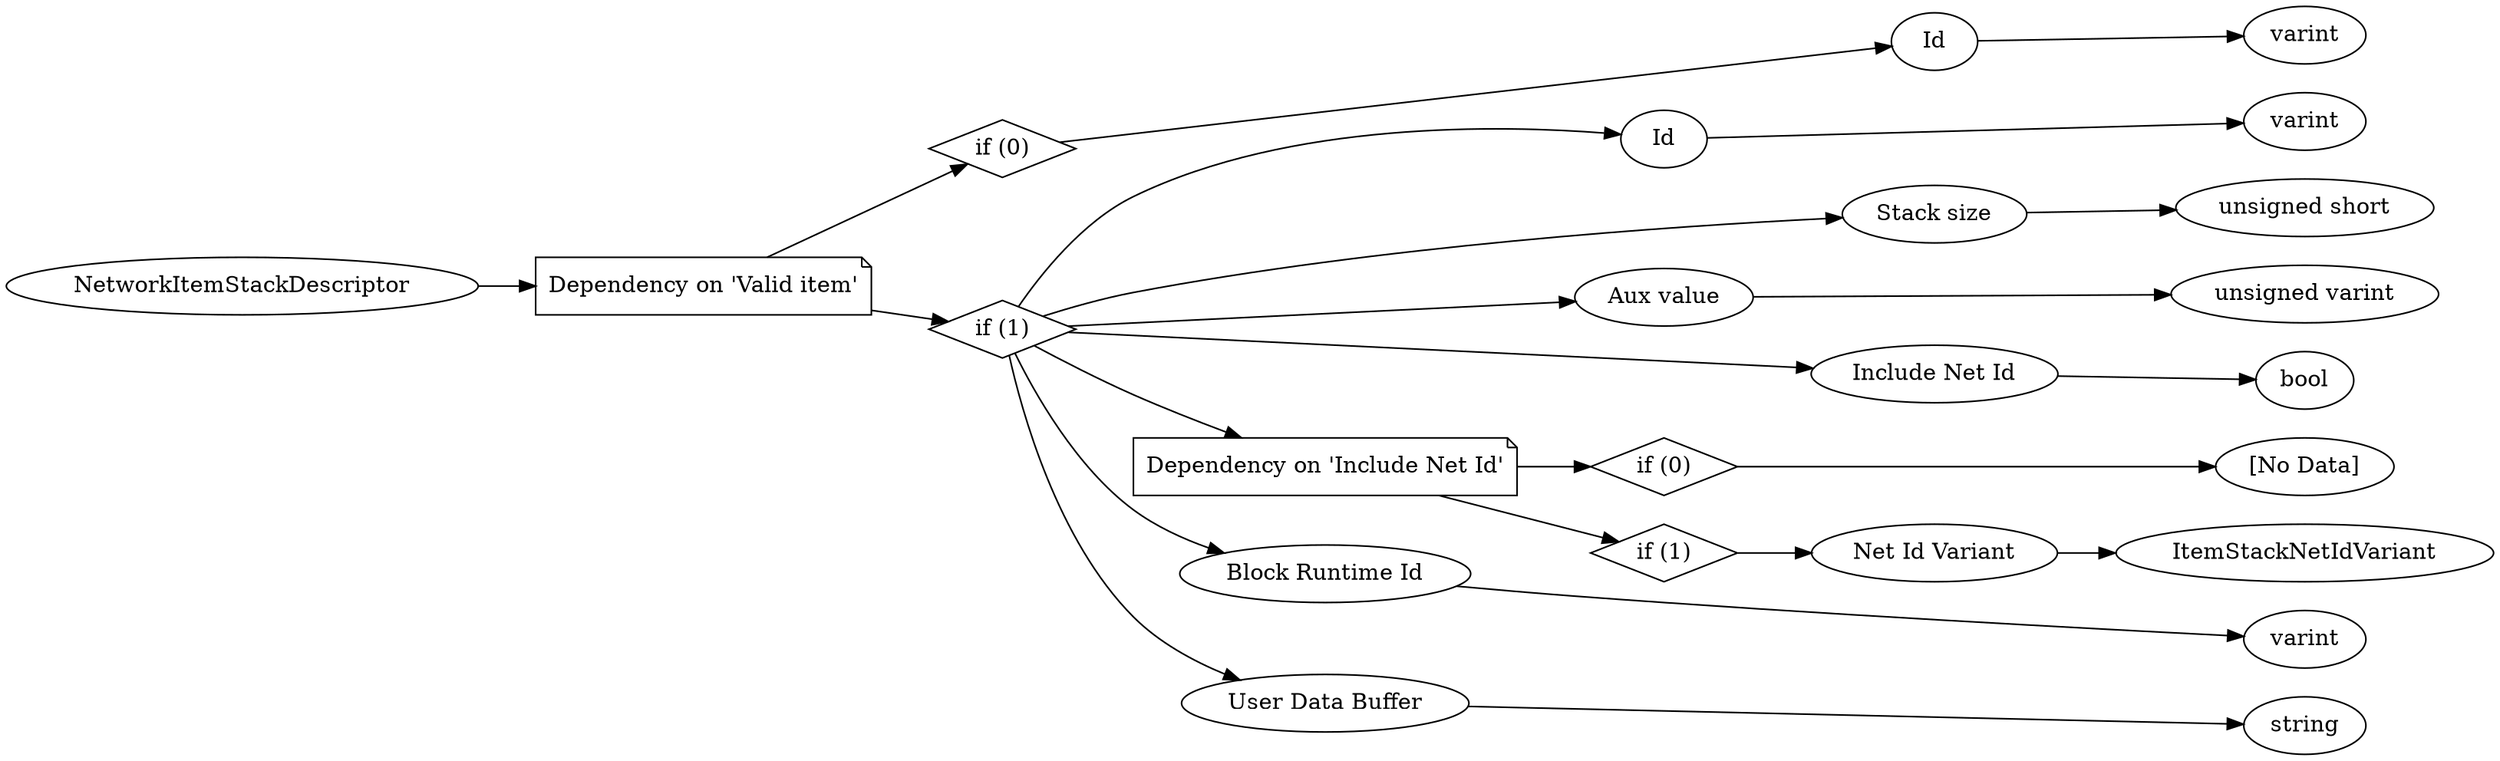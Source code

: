 digraph "NetworkItemStackDescriptor" {
rankdir = LR
18
18 -> 19
19 -> 20
20 -> 21
21 -> 22
19 -> 23
23 -> 24
24 -> 25
23 -> 26
26 -> 27
23 -> 28
28 -> 29
23 -> 30
30 -> 31
23 -> 32
32 -> 33
33 -> 34
32 -> 35
35 -> 36
36 -> 40
23 -> 41
41 -> 42
23 -> 43
43 -> 44

18 [label="NetworkItemStackDescriptor",comment="name: \"NetworkItemStackDescriptor\", typeName: \"\", id: 18, branchId: 0, recurseId: -1, attributes: 0, notes: \"\""];
19 [label="Dependency on 'Valid item'",shape=note,comment="name: \"Dependency on 'Valid item'\", typeName: \"\", id: 19, branchId: 0, recurseId: -1, attributes: 2, notes: \"\""];
20 [label="if (0)",shape=diamond,comment="name: \"if (0)\", typeName: \"\", id: 20, branchId: 0, recurseId: -1, attributes: 4, notes: \"\""];
21 [label="Id",comment="name: \"Id\", typeName: \"\", id: 21, branchId: 0, recurseId: -1, attributes: 0, notes: \"Send fixed Id of 0 for invalid item\""];
22 [label="varint",comment="name: \"varint\", typeName: \"\", id: 22, branchId: 0, recurseId: -1, attributes: 512, notes: \"\""];
23 [label="if (1)",shape=diamond,comment="name: \"if (1)\", typeName: \"\", id: 23, branchId: 1, recurseId: -1, attributes: 4, notes: \"\""];
24 [label="Id",comment="name: \"Id\", typeName: \"\", id: 24, branchId: 0, recurseId: -1, attributes: 0, notes: \"\""];
25 [label="varint",comment="name: \"varint\", typeName: \"\", id: 25, branchId: 0, recurseId: -1, attributes: 512, notes: \"\""];
26 [label="Stack size",comment="name: \"Stack size\", typeName: \"\", id: 26, branchId: 0, recurseId: -1, attributes: 0, notes: \"\""];
27 [label="unsigned short",comment="name: \"unsigned short\", typeName: \"\", id: 27, branchId: 0, recurseId: -1, attributes: 512, notes: \"\""];
28 [label="Aux value",comment="name: \"Aux value\", typeName: \"\", id: 28, branchId: 0, recurseId: -1, attributes: 0, notes: \"\""];
29 [label="unsigned varint",comment="name: \"unsigned varint\", typeName: \"\", id: 29, branchId: 0, recurseId: -1, attributes: 512, notes: \"\""];
30 [label="Include Net Id",comment="name: \"Include Net Id\", typeName: \"\", id: 30, branchId: 0, recurseId: -1, attributes: 0, notes: \"\""];
31 [label="bool",comment="name: \"bool\", typeName: \"\", id: 31, branchId: 0, recurseId: -1, attributes: 512, notes: \"\""];
32 [label="Dependency on 'Include Net Id'",shape=note,comment="name: \"Dependency on 'Include Net Id'\", typeName: \"\", id: 32, branchId: 0, recurseId: -1, attributes: 2, notes: \"\""];
33 [label="if (0)",shape=diamond,comment="name: \"if (0)\", typeName: \"\", id: 33, branchId: 0, recurseId: -1, attributes: 4, notes: \"\""];
34 [label="[No Data]",comment="name: \"[No Data]\", typeName: \"\", id: 34, branchId: 0, recurseId: -1, attributes: 512, notes: \"\""];
35 [label="if (1)",shape=diamond,comment="name: \"if (1)\", typeName: \"\", id: 35, branchId: 1, recurseId: -1, attributes: 4, notes: \"\""];
36 [label="Net Id Variant",comment="name: \"Net Id Variant\", typeName: \"ItemStackNetIdVariant\", id: 36, branchId: 0, recurseId: -1, attributes: 256, notes: \"\""];
40 [label="ItemStackNetIdVariant",comment="name: \"ItemStackNetIdVariant\", typeName: \"\", id: 40, branchId: 0, recurseId: -1, attributes: 512, notes: \"\""];
41 [label="Block Runtime Id",comment="name: \"Block Runtime Id\", typeName: \"\", id: 41, branchId: 0, recurseId: -1, attributes: 0, notes: \"\""];
42 [label="varint",comment="name: \"varint\", typeName: \"\", id: 42, branchId: 0, recurseId: -1, attributes: 512, notes: \"\""];
43 [label="User Data Buffer",comment="name: \"User Data Buffer\", typeName: \"\", id: 43, branchId: 0, recurseId: -1, attributes: 0, notes: \"The @ItemInstanceUserData.html#ItemInstanceUserData@  binary blob encoded as a String, so it's unsigned varint length prefixed. Get all your nbt+property bytes, calculate the length, write that length, THEN write the data.\""];
44 [label="string",comment="name: \"string\", typeName: \"\", id: 44, branchId: 0, recurseId: -1, attributes: 512, notes: \"\""];
{ rank = max;22;25;27;29;31;34;40;42;44}

}
